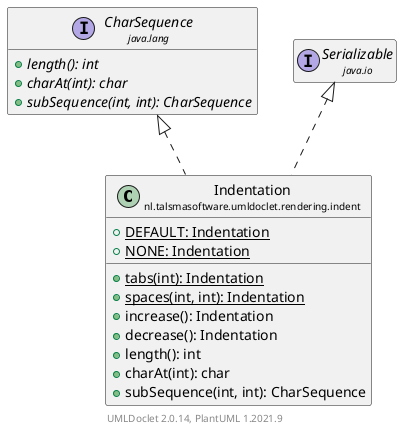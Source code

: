 @startuml
    set namespaceSeparator none
    hide empty fields
    hide empty methods

    class "<size:14>Indentation\n<size:10>nl.talsmasoftware.umldoclet.rendering.indent" as nl.talsmasoftware.umldoclet.rendering.indent.Indentation [[Indentation.html]] {
        {static} +DEFAULT: Indentation
        {static} +NONE: Indentation
        {static} +tabs(int): Indentation
        {static} +spaces(int, int): Indentation
        +increase(): Indentation
        +decrease(): Indentation
        +length(): int
        +charAt(int): char
        +subSequence(int, int): CharSequence
    }

    interface "<size:14>CharSequence\n<size:10>java.lang" as java.lang.CharSequence [[https://docs.oracle.com/javase/9/docs/api/java/lang/CharSequence.html?is-external=true]] {
        {abstract} +length(): int
        {abstract} +charAt(int): char
        {abstract} +subSequence(int, int): CharSequence
    }
    interface "<size:14>Serializable\n<size:10>java.io" as java.io.Serializable [[https://docs.oracle.com/javase/9/docs/api/java/io/Serializable.html?is-external=true]]

    java.lang.CharSequence <|.. nl.talsmasoftware.umldoclet.rendering.indent.Indentation
    java.io.Serializable <|.. nl.talsmasoftware.umldoclet.rendering.indent.Indentation

    center footer UMLDoclet 2.0.14, PlantUML 1.2021.9
@enduml
